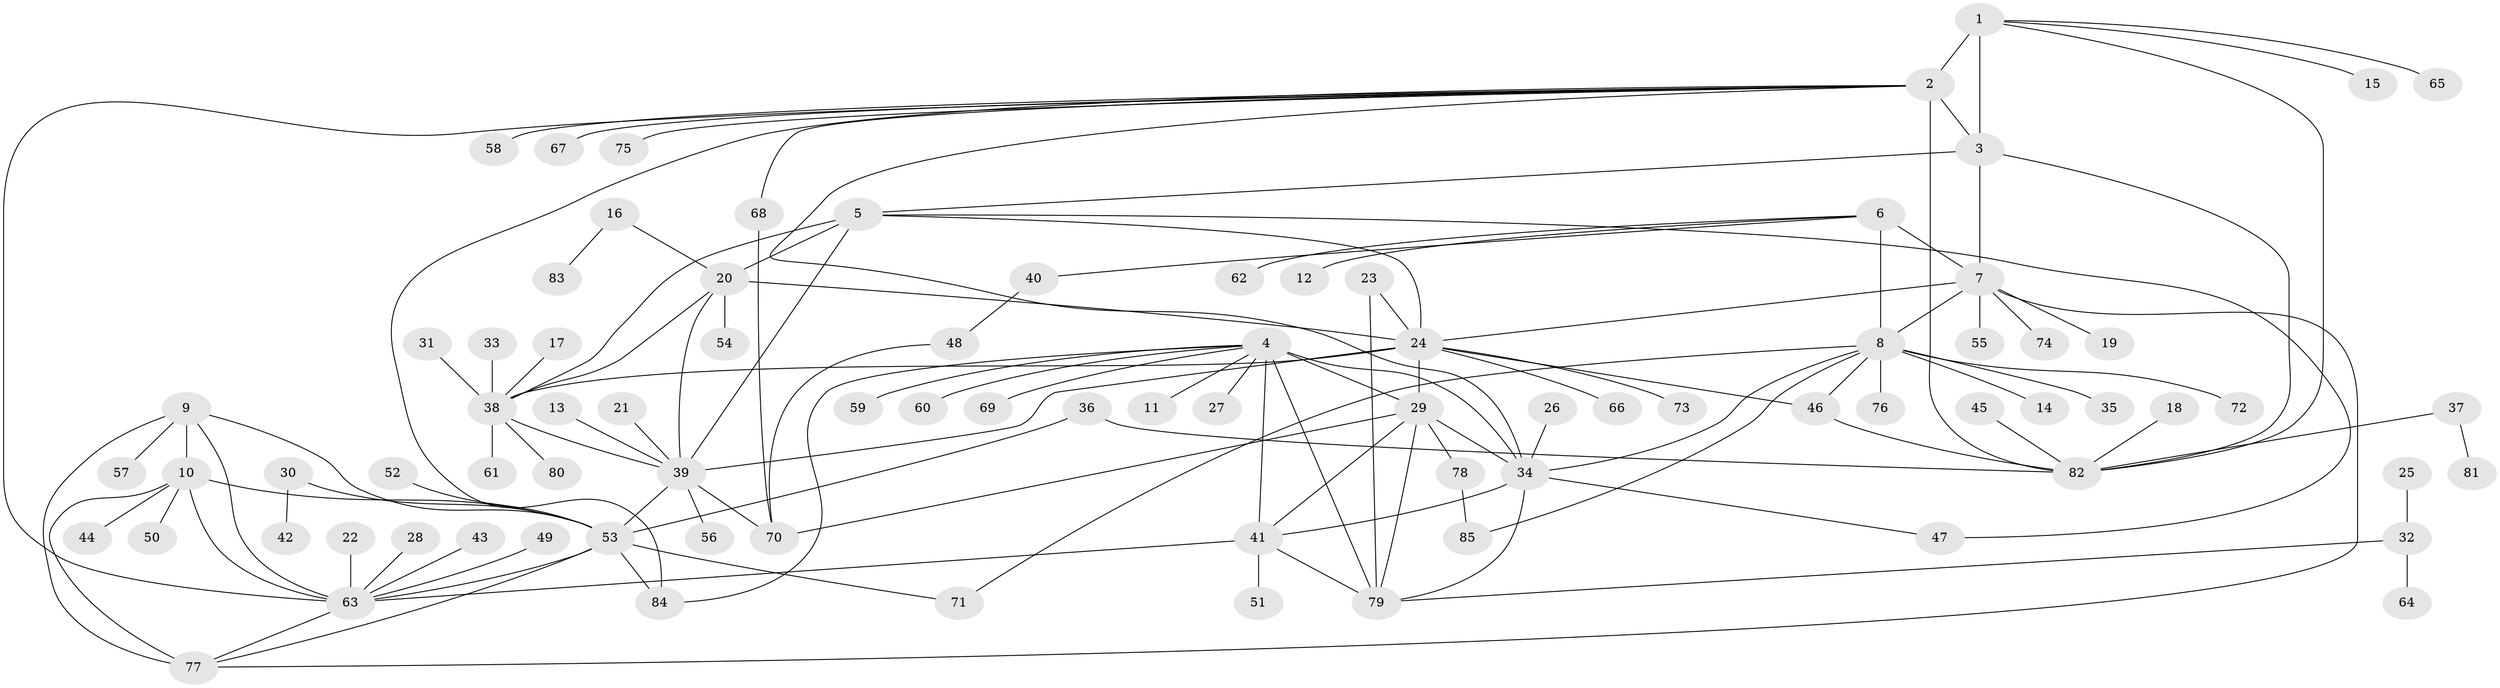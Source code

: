 // original degree distribution, {6: 0.049586776859504134, 11: 0.03305785123966942, 8: 0.03305785123966942, 9: 0.03305785123966942, 7: 0.05785123966942149, 10: 0.008264462809917356, 12: 0.024793388429752067, 5: 0.01652892561983471, 1: 0.5289256198347108, 2: 0.1652892561983471, 3: 0.04132231404958678, 4: 0.008264462809917356}
// Generated by graph-tools (version 1.1) at 2025/37/03/04/25 23:37:42]
// undirected, 85 vertices, 124 edges
graph export_dot {
  node [color=gray90,style=filled];
  1;
  2;
  3;
  4;
  5;
  6;
  7;
  8;
  9;
  10;
  11;
  12;
  13;
  14;
  15;
  16;
  17;
  18;
  19;
  20;
  21;
  22;
  23;
  24;
  25;
  26;
  27;
  28;
  29;
  30;
  31;
  32;
  33;
  34;
  35;
  36;
  37;
  38;
  39;
  40;
  41;
  42;
  43;
  44;
  45;
  46;
  47;
  48;
  49;
  50;
  51;
  52;
  53;
  54;
  55;
  56;
  57;
  58;
  59;
  60;
  61;
  62;
  63;
  64;
  65;
  66;
  67;
  68;
  69;
  70;
  71;
  72;
  73;
  74;
  75;
  76;
  77;
  78;
  79;
  80;
  81;
  82;
  83;
  84;
  85;
  1 -- 2 [weight=4.0];
  1 -- 3 [weight=2.0];
  1 -- 15 [weight=1.0];
  1 -- 65 [weight=1.0];
  1 -- 82 [weight=2.0];
  2 -- 3 [weight=2.0];
  2 -- 34 [weight=1.0];
  2 -- 58 [weight=1.0];
  2 -- 63 [weight=1.0];
  2 -- 67 [weight=1.0];
  2 -- 68 [weight=1.0];
  2 -- 75 [weight=1.0];
  2 -- 82 [weight=2.0];
  2 -- 84 [weight=1.0];
  3 -- 5 [weight=1.0];
  3 -- 7 [weight=1.0];
  3 -- 82 [weight=1.0];
  4 -- 11 [weight=1.0];
  4 -- 27 [weight=1.0];
  4 -- 29 [weight=2.0];
  4 -- 34 [weight=2.0];
  4 -- 41 [weight=2.0];
  4 -- 59 [weight=1.0];
  4 -- 60 [weight=1.0];
  4 -- 69 [weight=1.0];
  4 -- 79 [weight=2.0];
  4 -- 84 [weight=1.0];
  5 -- 20 [weight=2.0];
  5 -- 24 [weight=2.0];
  5 -- 38 [weight=2.0];
  5 -- 39 [weight=2.0];
  5 -- 47 [weight=1.0];
  6 -- 7 [weight=4.0];
  6 -- 8 [weight=4.0];
  6 -- 12 [weight=1.0];
  6 -- 40 [weight=1.0];
  6 -- 62 [weight=1.0];
  7 -- 8 [weight=4.0];
  7 -- 19 [weight=1.0];
  7 -- 24 [weight=1.0];
  7 -- 55 [weight=1.0];
  7 -- 74 [weight=1.0];
  7 -- 77 [weight=1.0];
  8 -- 14 [weight=1.0];
  8 -- 34 [weight=1.0];
  8 -- 35 [weight=1.0];
  8 -- 46 [weight=1.0];
  8 -- 71 [weight=1.0];
  8 -- 72 [weight=1.0];
  8 -- 76 [weight=1.0];
  8 -- 85 [weight=1.0];
  9 -- 10 [weight=2.0];
  9 -- 53 [weight=1.0];
  9 -- 57 [weight=1.0];
  9 -- 63 [weight=1.0];
  9 -- 77 [weight=1.0];
  10 -- 44 [weight=1.0];
  10 -- 50 [weight=1.0];
  10 -- 53 [weight=2.0];
  10 -- 63 [weight=2.0];
  10 -- 77 [weight=2.0];
  13 -- 39 [weight=1.0];
  16 -- 20 [weight=1.0];
  16 -- 83 [weight=1.0];
  17 -- 38 [weight=1.0];
  18 -- 82 [weight=1.0];
  20 -- 24 [weight=1.0];
  20 -- 38 [weight=1.0];
  20 -- 39 [weight=1.0];
  20 -- 54 [weight=1.0];
  21 -- 39 [weight=1.0];
  22 -- 63 [weight=1.0];
  23 -- 24 [weight=1.0];
  23 -- 79 [weight=1.0];
  24 -- 29 [weight=1.0];
  24 -- 38 [weight=1.0];
  24 -- 39 [weight=1.0];
  24 -- 46 [weight=1.0];
  24 -- 66 [weight=1.0];
  24 -- 73 [weight=1.0];
  25 -- 32 [weight=1.0];
  26 -- 34 [weight=1.0];
  28 -- 63 [weight=1.0];
  29 -- 34 [weight=1.0];
  29 -- 41 [weight=1.0];
  29 -- 70 [weight=1.0];
  29 -- 78 [weight=1.0];
  29 -- 79 [weight=1.0];
  30 -- 42 [weight=1.0];
  30 -- 53 [weight=1.0];
  31 -- 38 [weight=1.0];
  32 -- 64 [weight=1.0];
  32 -- 79 [weight=1.0];
  33 -- 38 [weight=1.0];
  34 -- 41 [weight=1.0];
  34 -- 47 [weight=1.0];
  34 -- 79 [weight=1.0];
  36 -- 53 [weight=1.0];
  36 -- 82 [weight=1.0];
  37 -- 81 [weight=1.0];
  37 -- 82 [weight=1.0];
  38 -- 39 [weight=1.0];
  38 -- 61 [weight=1.0];
  38 -- 80 [weight=1.0];
  39 -- 53 [weight=1.0];
  39 -- 56 [weight=1.0];
  39 -- 70 [weight=1.0];
  40 -- 48 [weight=1.0];
  41 -- 51 [weight=1.0];
  41 -- 63 [weight=1.0];
  41 -- 79 [weight=1.0];
  43 -- 63 [weight=1.0];
  45 -- 82 [weight=1.0];
  46 -- 82 [weight=1.0];
  48 -- 70 [weight=1.0];
  49 -- 63 [weight=1.0];
  52 -- 53 [weight=1.0];
  53 -- 63 [weight=1.0];
  53 -- 71 [weight=1.0];
  53 -- 77 [weight=1.0];
  53 -- 84 [weight=1.0];
  63 -- 77 [weight=1.0];
  68 -- 70 [weight=1.0];
  78 -- 85 [weight=1.0];
}
